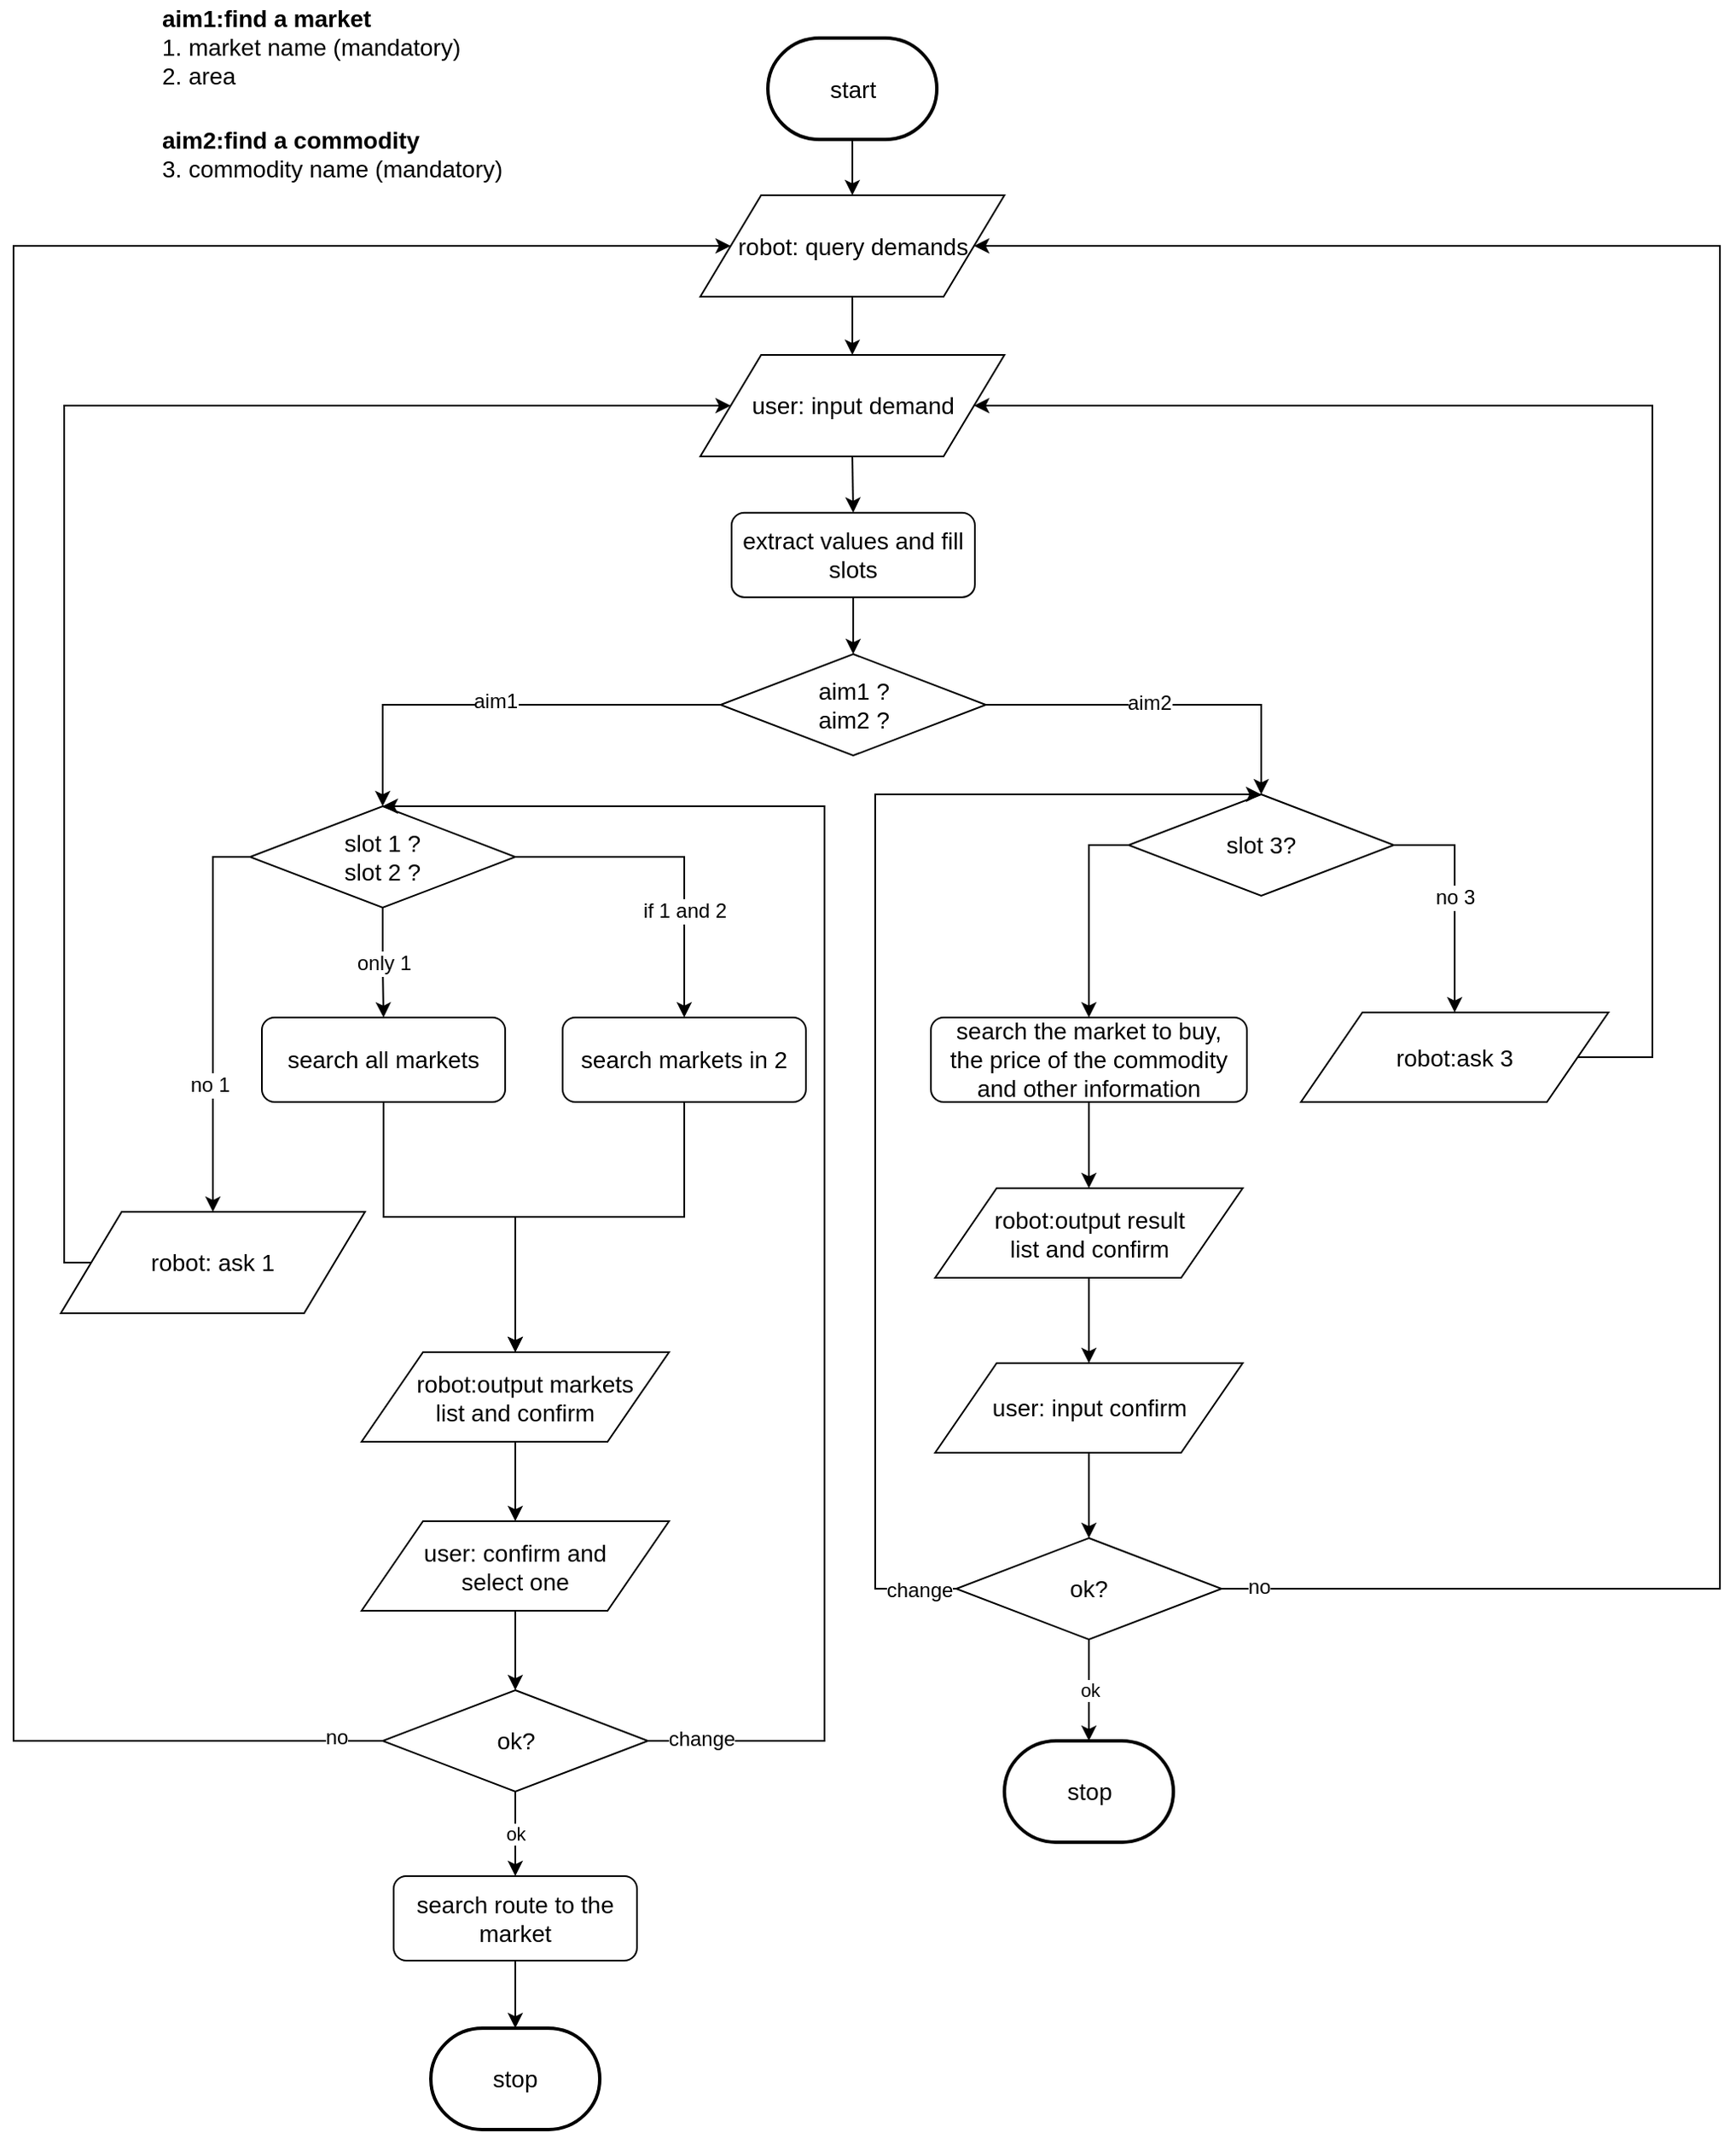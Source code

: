 <mxfile pages="1" version="11.2.8" type="google"><diagram id="qM217Te90TatpBVcW5O8" name="Page-1"><mxGraphModel dx="2094" dy="1371" grid="1" gridSize="10" guides="1" tooltips="1" connect="1" arrows="1" fold="1" page="1" pageScale="1" pageWidth="1169" pageHeight="827" math="0" shadow="0"><root><mxCell id="0"/><mxCell id="1" parent="0"/><mxCell id="2NUs63TBTXF5mlNakIJW-9" style="edgeStyle=orthogonalEdgeStyle;rounded=0;orthogonalLoop=1;jettySize=auto;html=1;exitX=0.5;exitY=1;exitDx=0;exitDy=0;entryX=0.5;entryY=0;entryDx=0;entryDy=0;" parent="1" source="mOv9vJpxTGmXbKC3HQRL-4" target="mOv9vJpxTGmXbKC3HQRL-6" edge="1"><mxGeometry relative="1" as="geometry"><mxPoint x="477" y="157" as="sourcePoint"/><mxPoint x="477" y="197" as="targetPoint"/></mxGeometry></mxCell><mxCell id="2NUs63TBTXF5mlNakIJW-14" style="edgeStyle=orthogonalEdgeStyle;rounded=0;orthogonalLoop=1;jettySize=auto;html=1;exitX=0;exitY=0.5;exitDx=0;exitDy=0;entryX=0.5;entryY=0;entryDx=0;entryDy=0;" parent="1" source="2NUs63TBTXF5mlNakIJW-4" target="2NUs63TBTXF5mlNakIJW-13" edge="1"><mxGeometry relative="1" as="geometry"/></mxCell><mxCell id="2NUs63TBTXF5mlNakIJW-15" value="aim1" style="text;html=1;resizable=0;points=[];align=center;verticalAlign=middle;labelBackgroundColor=#ffffff;" parent="2NUs63TBTXF5mlNakIJW-14" vertex="1" connectable="0"><mxGeometry x="0.029" y="-2" relative="1" as="geometry"><mxPoint as="offset"/></mxGeometry></mxCell><mxCell id="2NUs63TBTXF5mlNakIJW-32" style="edgeStyle=orthogonalEdgeStyle;rounded=0;orthogonalLoop=1;jettySize=auto;html=1;exitX=1;exitY=0.5;exitDx=0;exitDy=0;entryX=0.5;entryY=0;entryDx=0;entryDy=0;" parent="1" source="2NUs63TBTXF5mlNakIJW-4" target="2NUs63TBTXF5mlNakIJW-31" edge="1"><mxGeometry relative="1" as="geometry"/></mxCell><mxCell id="2NUs63TBTXF5mlNakIJW-34" value="aim2" style="text;html=1;resizable=0;points=[];align=center;verticalAlign=middle;labelBackgroundColor=#ffffff;" parent="2NUs63TBTXF5mlNakIJW-32" vertex="1" connectable="0"><mxGeometry x="-0.107" y="1" relative="1" as="geometry"><mxPoint as="offset"/></mxGeometry></mxCell><mxCell id="2NUs63TBTXF5mlNakIJW-4" value="&lt;font style=&quot;font-size: 14px&quot;&gt;aim1 ?&lt;br&gt;aim2 ?&lt;/font&gt;" style="rhombus;whiteSpace=wrap;html=1;" parent="1" vertex="1"><mxGeometry x="398.5" y="287" width="157" height="60" as="geometry"/></mxCell><mxCell id="2NUs63TBTXF5mlNakIJW-6" value="&lt;font style=&quot;font-size: 14px&quot;&gt;&lt;b&gt;aim1:find a market&lt;/b&gt;&lt;br&gt;1. market name (mandatory)&lt;br&gt;2. area&lt;br&gt;&lt;/font&gt;" style="text;html=1;strokeColor=none;fillColor=none;align=left;verticalAlign=middle;whiteSpace=wrap;rounded=0;" parent="1" vertex="1"><mxGeometry x="66" y="-99.5" width="191" height="55" as="geometry"/></mxCell><mxCell id="2NUs63TBTXF5mlNakIJW-7" value="&lt;font style=&quot;font-size: 14px&quot;&gt;&lt;b&gt;aim2:find a commodity&lt;/b&gt;&lt;br&gt;3.&amp;nbsp;commodity&amp;nbsp;name (mandatory)&lt;br&gt;&lt;/font&gt;" style="text;html=1;strokeColor=none;fillColor=none;align=left;verticalAlign=middle;whiteSpace=wrap;rounded=0;" parent="1" vertex="1"><mxGeometry x="66" y="-39" width="211" height="60" as="geometry"/></mxCell><mxCell id="2NUs63TBTXF5mlNakIJW-26" style="edgeStyle=orthogonalEdgeStyle;rounded=0;orthogonalLoop=1;jettySize=auto;html=1;exitX=0.5;exitY=1;exitDx=0;exitDy=0;entryX=0.5;entryY=0;entryDx=0;entryDy=0;" parent="1" source="2NUs63TBTXF5mlNakIJW-11" target="mOv9vJpxTGmXbKC3HQRL-8" edge="1"><mxGeometry relative="1" as="geometry"><mxPoint x="277" y="707" as="targetPoint"/><Array as="points"><mxPoint x="199" y="620"/><mxPoint x="277" y="620"/></Array></mxGeometry></mxCell><mxCell id="2NUs63TBTXF5mlNakIJW-11" value="&lt;span style=&quot;font-size: 14px&quot;&gt;search all markets&lt;/span&gt;" style="rounded=1;whiteSpace=wrap;html=1;" parent="1" vertex="1"><mxGeometry x="127" y="502" width="144" height="50" as="geometry"/></mxCell><mxCell id="2NUs63TBTXF5mlNakIJW-16" style="edgeStyle=orthogonalEdgeStyle;rounded=0;orthogonalLoop=1;jettySize=auto;html=1;exitX=0;exitY=0.5;exitDx=0;exitDy=0;entryX=0.5;entryY=0;entryDx=0;entryDy=0;" parent="1" source="2NUs63TBTXF5mlNakIJW-13" target="mOv9vJpxTGmXbKC3HQRL-7" edge="1"><mxGeometry relative="1" as="geometry"><mxPoint x="97" y="617" as="targetPoint"/></mxGeometry></mxCell><mxCell id="2NUs63TBTXF5mlNakIJW-17" value="no 1" style="text;html=1;resizable=0;points=[];align=center;verticalAlign=middle;labelBackgroundColor=#ffffff;" parent="2NUs63TBTXF5mlNakIJW-16" vertex="1" connectable="0"><mxGeometry x="0.355" y="-2" relative="1" as="geometry"><mxPoint as="offset"/></mxGeometry></mxCell><mxCell id="2NUs63TBTXF5mlNakIJW-19" style="edgeStyle=orthogonalEdgeStyle;rounded=0;orthogonalLoop=1;jettySize=auto;html=1;exitX=1;exitY=0.5;exitDx=0;exitDy=0;entryX=0.5;entryY=0;entryDx=0;entryDy=0;" parent="1" source="2NUs63TBTXF5mlNakIJW-13" target="2NUs63TBTXF5mlNakIJW-18" edge="1"><mxGeometry relative="1" as="geometry"/></mxCell><mxCell id="2NUs63TBTXF5mlNakIJW-20" value="if 1 and 2" style="text;html=1;resizable=0;points=[];align=center;verticalAlign=middle;labelBackgroundColor=#ffffff;" parent="2NUs63TBTXF5mlNakIJW-19" vertex="1" connectable="0"><mxGeometry x="0.356" relative="1" as="geometry"><mxPoint as="offset"/></mxGeometry></mxCell><mxCell id="2NUs63TBTXF5mlNakIJW-22" style="edgeStyle=orthogonalEdgeStyle;rounded=0;orthogonalLoop=1;jettySize=auto;html=1;exitX=0.5;exitY=1;exitDx=0;exitDy=0;entryX=0.5;entryY=0;entryDx=0;entryDy=0;" parent="1" source="2NUs63TBTXF5mlNakIJW-13" target="2NUs63TBTXF5mlNakIJW-11" edge="1"><mxGeometry relative="1" as="geometry"><mxPoint x="205" y="487" as="targetPoint"/></mxGeometry></mxCell><mxCell id="2NUs63TBTXF5mlNakIJW-23" value="only 1" style="text;html=1;resizable=0;points=[];align=center;verticalAlign=middle;labelBackgroundColor=#ffffff;" parent="2NUs63TBTXF5mlNakIJW-22" vertex="1" connectable="0"><mxGeometry y="-23" relative="1" as="geometry"><mxPoint x="22.5" as="offset"/></mxGeometry></mxCell><mxCell id="2NUs63TBTXF5mlNakIJW-13" value="&lt;font style=&quot;font-size: 14px&quot;&gt;slot 1 ?&lt;br&gt;slot 2 ?&lt;br&gt;&lt;/font&gt;" style="rhombus;whiteSpace=wrap;html=1;" parent="1" vertex="1"><mxGeometry x="120" y="377" width="157" height="60" as="geometry"/></mxCell><mxCell id="2NUs63TBTXF5mlNakIJW-27" style="edgeStyle=orthogonalEdgeStyle;rounded=0;orthogonalLoop=1;jettySize=auto;html=1;exitX=0.5;exitY=1;exitDx=0;exitDy=0;entryX=0.5;entryY=0;entryDx=0;entryDy=0;" parent="1" source="2NUs63TBTXF5mlNakIJW-18" target="mOv9vJpxTGmXbKC3HQRL-8" edge="1"><mxGeometry relative="1" as="geometry"><mxPoint x="277" y="707" as="targetPoint"/><Array as="points"><mxPoint x="377" y="620"/><mxPoint x="277" y="620"/></Array></mxGeometry></mxCell><mxCell id="2NUs63TBTXF5mlNakIJW-18" value="&lt;span style=&quot;font-size: 14px&quot;&gt;search markets in 2&lt;/span&gt;" style="rounded=1;whiteSpace=wrap;html=1;" parent="1" vertex="1"><mxGeometry x="305" y="502" width="144" height="50" as="geometry"/></mxCell><mxCell id="mjXnJb5YQPUQ7LwjsABh-4" value="" style="edgeStyle=orthogonalEdgeStyle;rounded=0;orthogonalLoop=1;jettySize=auto;html=1;exitX=0.5;exitY=1;exitDx=0;exitDy=0;entryX=0.5;entryY=0;entryDx=0;entryDy=0;" parent="1" source="mOv9vJpxTGmXbKC3HQRL-8" target="mOv9vJpxTGmXbKC3HQRL-9" edge="1"><mxGeometry relative="1" as="geometry"><mxPoint x="277" y="757" as="sourcePoint"/><mxPoint x="277" y="802" as="targetPoint"/></mxGeometry></mxCell><mxCell id="2NUs63TBTXF5mlNakIJW-30" style="edgeStyle=orthogonalEdgeStyle;rounded=0;orthogonalLoop=1;jettySize=auto;html=1;exitX=0.5;exitY=1;exitDx=0;exitDy=0;entryX=0.5;entryY=0;entryDx=0;entryDy=0;exitPerimeter=0;" parent="1" source="mOv9vJpxTGmXbKC3HQRL-2" target="mOv9vJpxTGmXbKC3HQRL-4" edge="1"><mxGeometry relative="1" as="geometry"><mxPoint x="476.5" y="-17.5" as="sourcePoint"/><mxPoint x="476.5" y="22.5" as="targetPoint"/><Array as="points"/></mxGeometry></mxCell><mxCell id="2NUs63TBTXF5mlNakIJW-38" style="edgeStyle=orthogonalEdgeStyle;rounded=0;orthogonalLoop=1;jettySize=auto;html=1;exitX=1;exitY=0.5;exitDx=0;exitDy=0;entryX=0.5;entryY=0;entryDx=0;entryDy=0;" parent="1" source="2NUs63TBTXF5mlNakIJW-31" target="mOv9vJpxTGmXbKC3HQRL-13" edge="1"><mxGeometry relative="1" as="geometry"><mxPoint x="832" y="500" as="targetPoint"/></mxGeometry></mxCell><mxCell id="2NUs63TBTXF5mlNakIJW-41" value="no 3" style="text;html=1;resizable=0;points=[];align=center;verticalAlign=middle;labelBackgroundColor=#ffffff;" parent="2NUs63TBTXF5mlNakIJW-38" vertex="1" connectable="0"><mxGeometry x="0.0" relative="1" as="geometry"><mxPoint y="-1" as="offset"/></mxGeometry></mxCell><mxCell id="2NUs63TBTXF5mlNakIJW-43" style="edgeStyle=orthogonalEdgeStyle;rounded=0;orthogonalLoop=1;jettySize=auto;html=1;exitX=0;exitY=0.5;exitDx=0;exitDy=0;" parent="1" source="2NUs63TBTXF5mlNakIJW-31" target="2NUs63TBTXF5mlNakIJW-42" edge="1"><mxGeometry relative="1" as="geometry"/></mxCell><mxCell id="2NUs63TBTXF5mlNakIJW-31" value="&lt;font style=&quot;font-size: 14px&quot;&gt;slot 3?&lt;br&gt;&lt;/font&gt;" style="rhombus;whiteSpace=wrap;html=1;" parent="1" vertex="1"><mxGeometry x="640" y="370" width="157" height="60" as="geometry"/></mxCell><mxCell id="2NUs63TBTXF5mlNakIJW-40" style="edgeStyle=orthogonalEdgeStyle;rounded=0;orthogonalLoop=1;jettySize=auto;html=1;exitX=1;exitY=0.5;exitDx=0;exitDy=0;entryX=1;entryY=0.5;entryDx=0;entryDy=0;" parent="1" source="mOv9vJpxTGmXbKC3HQRL-13" target="mOv9vJpxTGmXbKC3HQRL-6" edge="1"><mxGeometry relative="1" as="geometry"><mxPoint x="904" y="525" as="sourcePoint"/><mxPoint x="549" y="222" as="targetPoint"/><Array as="points"><mxPoint x="906" y="525"/><mxPoint x="950" y="525"/><mxPoint x="950" y="140"/></Array></mxGeometry></mxCell><mxCell id="2NUs63TBTXF5mlNakIJW-45" style="edgeStyle=orthogonalEdgeStyle;rounded=0;orthogonalLoop=1;jettySize=auto;html=1;exitX=0.5;exitY=1;exitDx=0;exitDy=0;entryX=0.5;entryY=0;entryDx=0;entryDy=0;" parent="1" source="2NUs63TBTXF5mlNakIJW-42" target="mOv9vJpxTGmXbKC3HQRL-11" edge="1"><mxGeometry relative="1" as="geometry"><mxPoint x="617" y="617" as="targetPoint"/></mxGeometry></mxCell><mxCell id="2NUs63TBTXF5mlNakIJW-42" value="&lt;span style=&quot;font-size: 14px&quot;&gt;search the market to buy,&lt;br&gt;the price of the commodity and other information&lt;br&gt;&lt;/span&gt;" style="rounded=1;whiteSpace=wrap;html=1;" parent="1" vertex="1"><mxGeometry x="523" y="502" width="187" height="50" as="geometry"/></mxCell><mxCell id="mjXnJb5YQPUQ7LwjsABh-11" style="edgeStyle=orthogonalEdgeStyle;rounded=0;orthogonalLoop=1;jettySize=auto;html=1;exitX=0.5;exitY=1;exitDx=0;exitDy=0;entryX=0.5;entryY=0;entryDx=0;entryDy=0;" parent="1" source="mOv9vJpxTGmXbKC3HQRL-11" target="mOv9vJpxTGmXbKC3HQRL-12" edge="1"><mxGeometry relative="1" as="geometry"><mxPoint x="617" y="667" as="sourcePoint"/><mxPoint x="617" y="710" as="targetPoint"/></mxGeometry></mxCell><mxCell id="mjXnJb5YQPUQ7LwjsABh-6" value="ok" style="edgeStyle=orthogonalEdgeStyle;rounded=0;orthogonalLoop=1;jettySize=auto;html=1;exitX=0.5;exitY=1;exitDx=0;exitDy=0;entryX=0.5;entryY=0;entryDx=0;entryDy=0;" parent="1" source="mjXnJb5YQPUQ7LwjsABh-2" target="x5fYLZbjFW-XfaXLErEp-2" edge="1"><mxGeometry relative="1" as="geometry"><mxPoint x="277" y="1020" as="targetPoint"/></mxGeometry></mxCell><mxCell id="mjXnJb5YQPUQ7LwjsABh-7" style="edgeStyle=orthogonalEdgeStyle;rounded=0;orthogonalLoop=1;jettySize=auto;html=1;exitX=1;exitY=0.5;exitDx=0;exitDy=0;entryX=0.5;entryY=0;entryDx=0;entryDy=0;" parent="1" source="mjXnJb5YQPUQ7LwjsABh-2" target="2NUs63TBTXF5mlNakIJW-13" edge="1"><mxGeometry relative="1" as="geometry"><Array as="points"><mxPoint x="460" y="930"/><mxPoint x="460" y="377"/></Array></mxGeometry></mxCell><mxCell id="mjXnJb5YQPUQ7LwjsABh-8" value="change" style="text;html=1;resizable=0;points=[];align=center;verticalAlign=middle;labelBackgroundColor=#ffffff;" parent="mjXnJb5YQPUQ7LwjsABh-7" vertex="1" connectable="0"><mxGeometry x="-0.931" y="1" relative="1" as="geometry"><mxPoint as="offset"/></mxGeometry></mxCell><mxCell id="mOv9vJpxTGmXbKC3HQRL-14" style="edgeStyle=orthogonalEdgeStyle;rounded=0;orthogonalLoop=1;jettySize=auto;html=1;exitX=0;exitY=0.5;exitDx=0;exitDy=0;entryX=0;entryY=0.5;entryDx=0;entryDy=0;" parent="1" source="mjXnJb5YQPUQ7LwjsABh-2" target="mOv9vJpxTGmXbKC3HQRL-4" edge="1"><mxGeometry relative="1" as="geometry"><Array as="points"><mxPoint x="-20" y="930"/><mxPoint x="-20" y="46"/></Array></mxGeometry></mxCell><mxCell id="mOv9vJpxTGmXbKC3HQRL-15" value="no" style="text;html=1;resizable=0;points=[];align=center;verticalAlign=middle;labelBackgroundColor=#ffffff;" parent="mOv9vJpxTGmXbKC3HQRL-14" vertex="1" connectable="0"><mxGeometry x="-0.964" y="-2" relative="1" as="geometry"><mxPoint as="offset"/></mxGeometry></mxCell><mxCell id="mjXnJb5YQPUQ7LwjsABh-2" value="&lt;font style=&quot;font-size: 14px&quot;&gt;ok?&lt;br&gt;&lt;/font&gt;" style="rhombus;whiteSpace=wrap;html=1;" parent="1" vertex="1"><mxGeometry x="198.5" y="900" width="157" height="60" as="geometry"/></mxCell><mxCell id="mjXnJb5YQPUQ7LwjsABh-5" value="" style="edgeStyle=orthogonalEdgeStyle;rounded=0;orthogonalLoop=1;jettySize=auto;html=1;exitX=0.5;exitY=1;exitDx=0;exitDy=0;" parent="1" source="mOv9vJpxTGmXbKC3HQRL-9" target="mjXnJb5YQPUQ7LwjsABh-2" edge="1"><mxGeometry relative="1" as="geometry"><mxPoint x="277" y="852" as="sourcePoint"/></mxGeometry></mxCell><mxCell id="mjXnJb5YQPUQ7LwjsABh-12" style="edgeStyle=orthogonalEdgeStyle;rounded=0;orthogonalLoop=1;jettySize=auto;html=1;entryX=0.5;entryY=0;entryDx=0;entryDy=0;exitX=0.5;exitY=1;exitDx=0;exitDy=0;" parent="1" source="mOv9vJpxTGmXbKC3HQRL-12" target="mjXnJb5YQPUQ7LwjsABh-10" edge="1"><mxGeometry relative="1" as="geometry"><mxPoint x="617" y="790" as="sourcePoint"/></mxGeometry></mxCell><mxCell id="mjXnJb5YQPUQ7LwjsABh-13" value="ok" style="edgeStyle=orthogonalEdgeStyle;rounded=0;orthogonalLoop=1;jettySize=auto;html=1;entryX=0.5;entryY=0;entryDx=0;entryDy=0;entryPerimeter=0;" parent="1" source="mjXnJb5YQPUQ7LwjsABh-10" target="mOv9vJpxTGmXbKC3HQRL-10" edge="1"><mxGeometry relative="1" as="geometry"><mxPoint x="616.5" y="936.5" as="targetPoint"/></mxGeometry></mxCell><mxCell id="mjXnJb5YQPUQ7LwjsABh-14" style="edgeStyle=orthogonalEdgeStyle;rounded=0;orthogonalLoop=1;jettySize=auto;html=1;exitX=0;exitY=0.5;exitDx=0;exitDy=0;entryX=0.5;entryY=0;entryDx=0;entryDy=0;" parent="1" source="mjXnJb5YQPUQ7LwjsABh-10" target="2NUs63TBTXF5mlNakIJW-31" edge="1"><mxGeometry relative="1" as="geometry"><Array as="points"><mxPoint x="490" y="840"/><mxPoint x="490" y="370"/></Array></mxGeometry></mxCell><mxCell id="mjXnJb5YQPUQ7LwjsABh-15" value="change" style="text;html=1;resizable=0;points=[];align=center;verticalAlign=middle;labelBackgroundColor=#ffffff;" parent="mjXnJb5YQPUQ7LwjsABh-14" vertex="1" connectable="0"><mxGeometry x="-0.941" y="1" relative="1" as="geometry"><mxPoint as="offset"/></mxGeometry></mxCell><mxCell id="mOv9vJpxTGmXbKC3HQRL-16" style="edgeStyle=orthogonalEdgeStyle;rounded=0;orthogonalLoop=1;jettySize=auto;html=1;exitX=1;exitY=0.5;exitDx=0;exitDy=0;entryX=1;entryY=0.5;entryDx=0;entryDy=0;" parent="1" source="mjXnJb5YQPUQ7LwjsABh-10" target="mOv9vJpxTGmXbKC3HQRL-4" edge="1"><mxGeometry relative="1" as="geometry"><Array as="points"><mxPoint x="990" y="840"/><mxPoint x="990" y="46"/></Array></mxGeometry></mxCell><mxCell id="mOv9vJpxTGmXbKC3HQRL-17" value="no" style="text;html=1;resizable=0;points=[];align=center;verticalAlign=middle;labelBackgroundColor=#ffffff;" parent="mOv9vJpxTGmXbKC3HQRL-16" vertex="1" connectable="0"><mxGeometry x="-0.971" y="1" relative="1" as="geometry"><mxPoint as="offset"/></mxGeometry></mxCell><mxCell id="mjXnJb5YQPUQ7LwjsABh-10" value="&lt;font style=&quot;font-size: 14px&quot;&gt;ok?&lt;br&gt;&lt;/font&gt;" style="rhombus;whiteSpace=wrap;html=1;" parent="1" vertex="1"><mxGeometry x="538" y="810" width="157" height="60" as="geometry"/></mxCell><mxCell id="mOv9vJpxTGmXbKC3HQRL-1" value="&lt;font style=&quot;font-size: 14px&quot;&gt;stop&lt;/font&gt;" style="strokeWidth=2;html=1;shape=mxgraph.flowchart.terminator;whiteSpace=wrap;" parent="1" vertex="1"><mxGeometry x="227" y="1100" width="100" height="60" as="geometry"/></mxCell><mxCell id="mOv9vJpxTGmXbKC3HQRL-2" value="&lt;span style=&quot;font-size: 14px&quot;&gt;start&lt;/span&gt;" style="strokeWidth=2;html=1;shape=mxgraph.flowchart.terminator;whiteSpace=wrap;" parent="1" vertex="1"><mxGeometry x="426.5" y="-77.481" width="100" height="60" as="geometry"/></mxCell><mxCell id="mOv9vJpxTGmXbKC3HQRL-4" value="&lt;span style=&quot;font-size: 14px ; white-space: normal&quot;&gt;robot: query demands&lt;/span&gt;" style="shape=parallelogram;perimeter=parallelogramPerimeter;whiteSpace=wrap;html=1;" parent="1" vertex="1"><mxGeometry x="386.5" y="15.5" width="180" height="60" as="geometry"/></mxCell><mxCell id="yuiDviB1VuDSJsFujmZ1-2" style="edgeStyle=orthogonalEdgeStyle;rounded=0;orthogonalLoop=1;jettySize=auto;html=1;exitX=0.5;exitY=1;exitDx=0;exitDy=0;entryX=0.5;entryY=0;entryDx=0;entryDy=0;" edge="1" parent="1" source="mOv9vJpxTGmXbKC3HQRL-6" target="yuiDviB1VuDSJsFujmZ1-1"><mxGeometry relative="1" as="geometry"/></mxCell><mxCell id="mOv9vJpxTGmXbKC3HQRL-6" value="&lt;span style=&quot;font-size: 14px ; white-space: normal&quot;&gt;user: input demand&lt;/span&gt;" style="shape=parallelogram;perimeter=parallelogramPerimeter;whiteSpace=wrap;html=1;" parent="1" vertex="1"><mxGeometry x="386.5" y="110" width="180" height="60" as="geometry"/></mxCell><mxCell id="x5fYLZbjFW-XfaXLErEp-1" style="edgeStyle=orthogonalEdgeStyle;rounded=0;orthogonalLoop=1;jettySize=auto;html=1;exitX=0;exitY=0.5;exitDx=0;exitDy=0;entryX=0;entryY=0.5;entryDx=0;entryDy=0;" parent="1" source="mOv9vJpxTGmXbKC3HQRL-7" target="mOv9vJpxTGmXbKC3HQRL-6" edge="1"><mxGeometry relative="1" as="geometry"><Array as="points"><mxPoint x="10" y="647"/><mxPoint x="10" y="140"/></Array></mxGeometry></mxCell><mxCell id="mOv9vJpxTGmXbKC3HQRL-7" value="&lt;span style=&quot;font-size: 14px ; white-space: normal&quot;&gt;robot: ask 1&lt;/span&gt;" style="shape=parallelogram;perimeter=parallelogramPerimeter;whiteSpace=wrap;html=1;" parent="1" vertex="1"><mxGeometry x="8" y="617" width="180" height="60" as="geometry"/></mxCell><mxCell id="mOv9vJpxTGmXbKC3HQRL-8" value="&lt;span style=&quot;font-size: 14px&quot;&gt;&amp;nbsp; &amp;nbsp;robot:output markets &lt;br&gt;list and confirm&lt;/span&gt;" style="shape=parallelogram;perimeter=parallelogramPerimeter;whiteSpace=wrap;html=1;" parent="1" vertex="1"><mxGeometry x="186" y="700" width="182" height="53" as="geometry"/></mxCell><mxCell id="mOv9vJpxTGmXbKC3HQRL-9" value="&lt;span style=&quot;font-size: 14px&quot;&gt;user: confirm and &lt;br&gt;select one&lt;/span&gt;" style="shape=parallelogram;perimeter=parallelogramPerimeter;whiteSpace=wrap;html=1;" parent="1" vertex="1"><mxGeometry x="186" y="800" width="182" height="53" as="geometry"/></mxCell><mxCell id="mOv9vJpxTGmXbKC3HQRL-10" value="&lt;font style=&quot;font-size: 14px&quot;&gt;stop&lt;/font&gt;" style="strokeWidth=2;html=1;shape=mxgraph.flowchart.terminator;whiteSpace=wrap;" parent="1" vertex="1"><mxGeometry x="566.5" y="930" width="100" height="60" as="geometry"/></mxCell><mxCell id="mOv9vJpxTGmXbKC3HQRL-11" value="&lt;span style=&quot;font-size: 14px&quot;&gt;robot:output result &lt;br&gt;list and confirm&lt;/span&gt;" style="shape=parallelogram;perimeter=parallelogramPerimeter;whiteSpace=wrap;html=1;" parent="1" vertex="1"><mxGeometry x="525.5" y="603" width="182" height="53" as="geometry"/></mxCell><mxCell id="mOv9vJpxTGmXbKC3HQRL-12" value="&lt;span style=&quot;font-size: 14px&quot;&gt;user: input confirm&lt;/span&gt;" style="shape=parallelogram;perimeter=parallelogramPerimeter;whiteSpace=wrap;html=1;" parent="1" vertex="1"><mxGeometry x="525.5" y="706.5" width="182" height="53" as="geometry"/></mxCell><mxCell id="mOv9vJpxTGmXbKC3HQRL-13" value="&lt;span style=&quot;font-size: 14px&quot;&gt;robot:ask 3&lt;/span&gt;" style="shape=parallelogram;perimeter=parallelogramPerimeter;whiteSpace=wrap;html=1;" parent="1" vertex="1"><mxGeometry x="742" y="499" width="182" height="53" as="geometry"/></mxCell><mxCell id="x5fYLZbjFW-XfaXLErEp-3" style="edgeStyle=orthogonalEdgeStyle;rounded=0;orthogonalLoop=1;jettySize=auto;html=1;exitX=0.5;exitY=1;exitDx=0;exitDy=0;entryX=0.5;entryY=0;entryDx=0;entryDy=0;entryPerimeter=0;" parent="1" source="x5fYLZbjFW-XfaXLErEp-2" target="mOv9vJpxTGmXbKC3HQRL-1" edge="1"><mxGeometry relative="1" as="geometry"/></mxCell><mxCell id="x5fYLZbjFW-XfaXLErEp-2" value="&lt;span style=&quot;font-size: 14px&quot;&gt;search route to the market&lt;/span&gt;" style="rounded=1;whiteSpace=wrap;html=1;" parent="1" vertex="1"><mxGeometry x="205" y="1010" width="144" height="50" as="geometry"/></mxCell><mxCell id="yuiDviB1VuDSJsFujmZ1-3" style="edgeStyle=orthogonalEdgeStyle;rounded=0;orthogonalLoop=1;jettySize=auto;html=1;exitX=0.5;exitY=1;exitDx=0;exitDy=0;entryX=0.5;entryY=0;entryDx=0;entryDy=0;" edge="1" parent="1" source="yuiDviB1VuDSJsFujmZ1-1" target="2NUs63TBTXF5mlNakIJW-4"><mxGeometry relative="1" as="geometry"/></mxCell><mxCell id="yuiDviB1VuDSJsFujmZ1-1" value="&lt;font style=&quot;font-size: 14px&quot;&gt;extract values and fill slots&lt;/font&gt;" style="rounded=1;whiteSpace=wrap;html=1;" vertex="1" parent="1"><mxGeometry x="405" y="203.343" width="144" height="50" as="geometry"/></mxCell></root></mxGraphModel></diagram></mxfile>